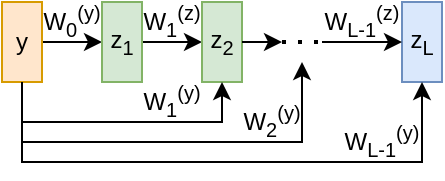 <mxfile version="22.0.8" type="google">
  <diagram name="Page-1" id="7Ms7wo5gd_gyLglevGoE">
    <mxGraphModel grid="1" page="1" gridSize="10" guides="1" tooltips="1" connect="1" arrows="1" fold="1" pageScale="1" pageWidth="827" pageHeight="1169" math="0" shadow="0">
      <root>
        <mxCell id="0" />
        <mxCell id="1" parent="0" />
        <mxCell id="5IGveLwYN8Hoh_PNXtf0-7" style="edgeStyle=orthogonalEdgeStyle;rounded=0;orthogonalLoop=1;jettySize=auto;html=1;exitX=1;exitY=0.5;exitDx=0;exitDy=0;entryX=0;entryY=0.5;entryDx=0;entryDy=0;" edge="1" parent="1" source="5IGveLwYN8Hoh_PNXtf0-1" target="5IGveLwYN8Hoh_PNXtf0-2">
          <mxGeometry relative="1" as="geometry" />
        </mxCell>
        <mxCell id="5IGveLwYN8Hoh_PNXtf0-1" value="y" style="rounded=0;whiteSpace=wrap;html=1;fillColor=#ffe6cc;strokeColor=#d79b00;" vertex="1" parent="1">
          <mxGeometry x="40" y="240" width="20" height="40" as="geometry" />
        </mxCell>
        <mxCell id="5IGveLwYN8Hoh_PNXtf0-8" style="edgeStyle=orthogonalEdgeStyle;rounded=0;orthogonalLoop=1;jettySize=auto;html=1;exitX=1;exitY=0.5;exitDx=0;exitDy=0;entryX=0;entryY=0.5;entryDx=0;entryDy=0;" edge="1" parent="1" source="5IGveLwYN8Hoh_PNXtf0-2" target="5IGveLwYN8Hoh_PNXtf0-3">
          <mxGeometry relative="1" as="geometry" />
        </mxCell>
        <mxCell id="5IGveLwYN8Hoh_PNXtf0-2" value="&lt;p style=&quot;margin: 0cm; text-align: start;&quot; class=&quot;MsoNormal&quot;&gt;z&lt;sub&gt;1&lt;font face=&quot;Calibri, sans-serif&quot;&gt;&lt;/font&gt;&lt;/sub&gt;&lt;/p&gt;" style="rounded=0;whiteSpace=wrap;html=1;fillColor=#d5e8d4;strokeColor=#82b366;" vertex="1" parent="1">
          <mxGeometry x="90" y="240" width="20" height="40" as="geometry" />
        </mxCell>
        <mxCell id="5IGveLwYN8Hoh_PNXtf0-3" value="&lt;p style=&quot;margin: 0cm; text-align: start;&quot; class=&quot;MsoNormal&quot;&gt;z&lt;sub&gt;2&lt;font face=&quot;Calibri, sans-serif&quot;&gt;&lt;/font&gt;&lt;/sub&gt;&lt;/p&gt;" style="rounded=0;whiteSpace=wrap;html=1;fillColor=#d5e8d4;strokeColor=#82b366;" vertex="1" parent="1">
          <mxGeometry x="140" y="240" width="20" height="40" as="geometry" />
        </mxCell>
        <mxCell id="5IGveLwYN8Hoh_PNXtf0-6" value="&lt;p style=&quot;margin: 0cm; text-align: start;&quot; class=&quot;MsoNormal&quot;&gt;z&lt;sub&gt;L&lt;/sub&gt;&lt;/p&gt;" style="rounded=0;whiteSpace=wrap;html=1;fillColor=#dae8fc;strokeColor=#6c8ebf;" vertex="1" parent="1">
          <mxGeometry x="240" y="240" width="20" height="40" as="geometry" />
        </mxCell>
        <mxCell id="5IGveLwYN8Hoh_PNXtf0-10" value="&lt;p style=&quot;margin: 0cm; text-align: start;&quot; class=&quot;MsoNormal&quot;&gt;W&lt;sub&gt;0&lt;/sub&gt;&lt;sup&gt;(y)&lt;font face=&quot;Calibri, sans-serif&quot;&gt;&lt;/font&gt;&lt;/sup&gt;&lt;/p&gt;" style="text;html=1;strokeColor=none;fillColor=none;align=center;verticalAlign=middle;whiteSpace=wrap;rounded=0;" vertex="1" parent="1">
          <mxGeometry x="60" y="240" width="30" height="20" as="geometry" />
        </mxCell>
        <mxCell id="5IGveLwYN8Hoh_PNXtf0-11" value="&lt;p style=&quot;margin: 0cm; text-align: start;&quot; class=&quot;MsoNormal&quot;&gt;W&lt;sub&gt;1&lt;/sub&gt;&lt;sup&gt;(z)&lt;font face=&quot;Calibri, sans-serif&quot;&gt;&lt;/font&gt;&lt;/sup&gt;&lt;/p&gt;" style="text;html=1;strokeColor=none;fillColor=none;align=center;verticalAlign=middle;whiteSpace=wrap;rounded=0;" vertex="1" parent="1">
          <mxGeometry x="110" y="240" width="30" height="20" as="geometry" />
        </mxCell>
        <mxCell id="5IGveLwYN8Hoh_PNXtf0-12" value="" style="endArrow=classic;html=1;rounded=0;exitX=1;exitY=0.5;exitDx=0;exitDy=0;" edge="1" parent="1" source="5IGveLwYN8Hoh_PNXtf0-3">
          <mxGeometry width="50" height="50" relative="1" as="geometry">
            <mxPoint x="190" y="320" as="sourcePoint" />
            <mxPoint x="180" y="260" as="targetPoint" />
          </mxGeometry>
        </mxCell>
        <mxCell id="5IGveLwYN8Hoh_PNXtf0-13" value="" style="endArrow=none;dashed=1;html=1;dashPattern=1 3;strokeWidth=2;rounded=0;" edge="1" parent="1">
          <mxGeometry width="50" height="50" relative="1" as="geometry">
            <mxPoint x="180" y="260" as="sourcePoint" />
            <mxPoint x="200" y="260" as="targetPoint" />
          </mxGeometry>
        </mxCell>
        <mxCell id="5IGveLwYN8Hoh_PNXtf0-14" value="" style="endArrow=classic;html=1;rounded=0;entryX=0;entryY=0.5;entryDx=0;entryDy=0;" edge="1" parent="1" target="5IGveLwYN8Hoh_PNXtf0-6">
          <mxGeometry width="50" height="50" relative="1" as="geometry">
            <mxPoint x="200" y="260" as="sourcePoint" />
            <mxPoint x="240" y="270" as="targetPoint" />
          </mxGeometry>
        </mxCell>
        <mxCell id="5IGveLwYN8Hoh_PNXtf0-15" value="&lt;p style=&quot;margin: 0cm; text-align: start;&quot; class=&quot;MsoNormal&quot;&gt;W&lt;sub&gt;L-1&lt;/sub&gt;&lt;sup&gt;(z)&lt;/sup&gt;&lt;/p&gt;" style="text;html=1;strokeColor=none;fillColor=none;align=center;verticalAlign=middle;whiteSpace=wrap;rounded=0;" vertex="1" parent="1">
          <mxGeometry x="200" y="240" width="40" height="20" as="geometry" />
        </mxCell>
        <mxCell id="5IGveLwYN8Hoh_PNXtf0-16" value="" style="endArrow=classic;html=1;rounded=0;exitX=0.5;exitY=1;exitDx=0;exitDy=0;entryX=0.5;entryY=1;entryDx=0;entryDy=0;" edge="1" parent="1" source="5IGveLwYN8Hoh_PNXtf0-1" target="5IGveLwYN8Hoh_PNXtf0-3">
          <mxGeometry width="50" height="50" relative="1" as="geometry">
            <mxPoint x="190" y="320" as="sourcePoint" />
            <mxPoint x="150" y="290" as="targetPoint" />
            <Array as="points">
              <mxPoint x="50" y="300" />
              <mxPoint x="150" y="300" />
            </Array>
          </mxGeometry>
        </mxCell>
        <mxCell id="5IGveLwYN8Hoh_PNXtf0-17" value="" style="endArrow=classic;html=1;rounded=0;exitX=0.5;exitY=1;exitDx=0;exitDy=0;" edge="1" parent="1" source="5IGveLwYN8Hoh_PNXtf0-1">
          <mxGeometry width="50" height="50" relative="1" as="geometry">
            <mxPoint x="190" y="320" as="sourcePoint" />
            <mxPoint x="190" y="270" as="targetPoint" />
            <Array as="points">
              <mxPoint x="50" y="310" />
              <mxPoint x="190" y="310" />
            </Array>
          </mxGeometry>
        </mxCell>
        <mxCell id="5IGveLwYN8Hoh_PNXtf0-18" value="" style="endArrow=classic;html=1;rounded=0;exitX=0.5;exitY=1;exitDx=0;exitDy=0;entryX=0.5;entryY=1;entryDx=0;entryDy=0;" edge="1" parent="1" source="5IGveLwYN8Hoh_PNXtf0-1" target="5IGveLwYN8Hoh_PNXtf0-6">
          <mxGeometry width="50" height="50" relative="1" as="geometry">
            <mxPoint x="190" y="320" as="sourcePoint" />
            <mxPoint x="240" y="270" as="targetPoint" />
            <Array as="points">
              <mxPoint x="50" y="320" />
              <mxPoint x="250" y="320" />
            </Array>
          </mxGeometry>
        </mxCell>
        <mxCell id="5IGveLwYN8Hoh_PNXtf0-19" value="&lt;p style=&quot;margin: 0cm; text-align: start;&quot; class=&quot;MsoNormal&quot;&gt;W&lt;sub&gt;1&lt;/sub&gt;&lt;sup&gt;(y)&lt;font face=&quot;Calibri, sans-serif&quot;&gt;&lt;/font&gt;&lt;/sup&gt;&lt;/p&gt;" style="text;html=1;strokeColor=none;fillColor=none;align=center;verticalAlign=middle;whiteSpace=wrap;rounded=0;" vertex="1" parent="1">
          <mxGeometry x="110" y="280" width="30" height="20" as="geometry" />
        </mxCell>
        <mxCell id="5IGveLwYN8Hoh_PNXtf0-20" value="&lt;p style=&quot;margin: 0cm; text-align: start;&quot; class=&quot;MsoNormal&quot;&gt;W&lt;sub&gt;2&lt;/sub&gt;&lt;sup&gt;(y)&lt;font face=&quot;Calibri, sans-serif&quot;&gt;&lt;/font&gt;&lt;/sup&gt;&lt;/p&gt;" style="text;html=1;strokeColor=none;fillColor=none;align=center;verticalAlign=middle;whiteSpace=wrap;rounded=0;" vertex="1" parent="1">
          <mxGeometry x="160" y="290" width="30" height="20" as="geometry" />
        </mxCell>
        <mxCell id="5IGveLwYN8Hoh_PNXtf0-21" value="&lt;p style=&quot;margin: 0cm; text-align: start;&quot; class=&quot;MsoNormal&quot;&gt;W&lt;sub&gt;L-1&lt;/sub&gt;&lt;sup&gt;(y)&lt;font face=&quot;Calibri, sans-serif&quot;&gt;&lt;/font&gt;&lt;/sup&gt;&lt;/p&gt;" style="text;html=1;strokeColor=none;fillColor=none;align=center;verticalAlign=middle;whiteSpace=wrap;rounded=0;" vertex="1" parent="1">
          <mxGeometry x="210" y="300" width="40" height="20" as="geometry" />
        </mxCell>
      </root>
    </mxGraphModel>
  </diagram>
</mxfile>
